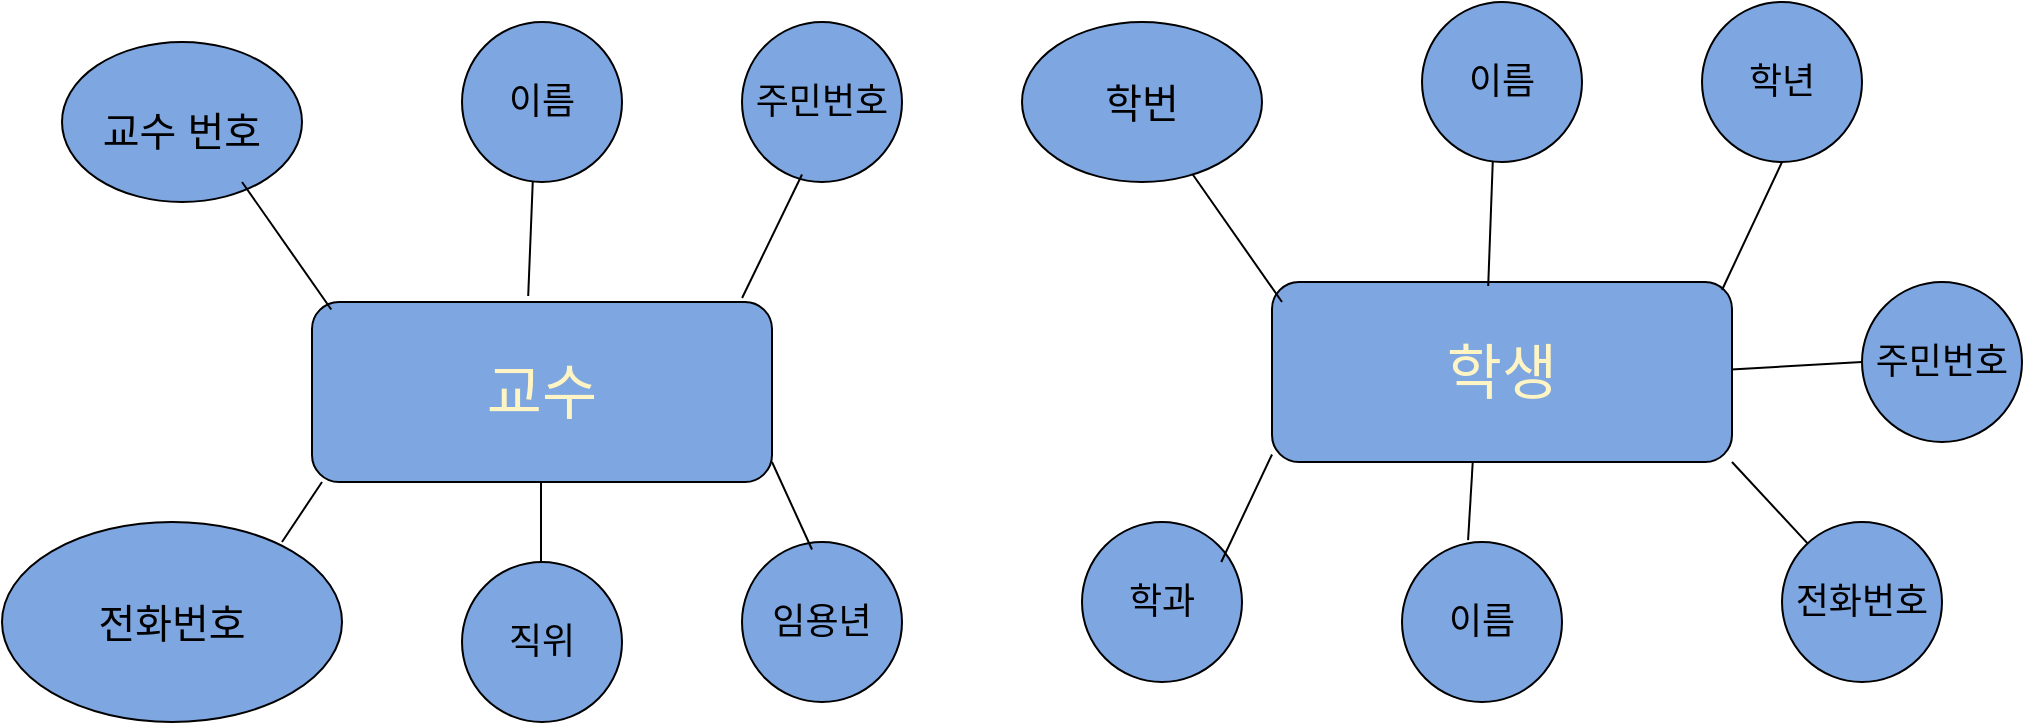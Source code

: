 <mxfile version="14.4.8" type="github">
  <diagram id="EVi0bnTHQeL29orYOwMS" name="Page-1">
    <mxGraphModel dx="1422" dy="705" grid="1" gridSize="10" guides="1" tooltips="1" connect="1" arrows="1" fold="1" page="1" pageScale="1" pageWidth="827" pageHeight="1169" math="0" shadow="0">
      <root>
        <mxCell id="0" />
        <mxCell id="1" parent="0" />
        <mxCell id="NKVuOpV8bZDL1S9rBEGV-1" value="&lt;font style=&quot;font-size: 20px ; line-height: 10%&quot;&gt;&amp;nbsp;&lt;br&gt;&lt;font style=&quot;vertical-align: inherit ; font-size: 20px&quot;&gt;&lt;font style=&quot;vertical-align: inherit ; font-size: 20px&quot;&gt;&lt;font style=&quot;vertical-align: inherit ; font-size: 20px&quot;&gt;&lt;font style=&quot;vertical-align: inherit ; font-size: 20px&quot;&gt;교수 번호&lt;/font&gt;&lt;/font&gt;&lt;/font&gt;&lt;/font&gt;&lt;/font&gt;" style="ellipse;whiteSpace=wrap;html=1;fillColor=#7EA6E0;" parent="1" vertex="1">
          <mxGeometry x="100" y="50" width="120" height="80" as="geometry" />
        </mxCell>
        <mxCell id="NKVuOpV8bZDL1S9rBEGV-2" value="&lt;font style=&quot;vertical-align: inherit&quot;&gt;&lt;font style=&quot;vertical-align: inherit&quot;&gt;&lt;font style=&quot;vertical-align: inherit&quot;&gt;&lt;font style=&quot;vertical-align: inherit&quot;&gt;&lt;font style=&quot;vertical-align: inherit ; font-size: 18px&quot;&gt;&lt;font style=&quot;vertical-align: inherit ; line-height: 0% ; font-size: 18px&quot;&gt;&lt;font style=&quot;vertical-align: inherit ; font-size: 18px&quot;&gt;&lt;font style=&quot;vertical-align: inherit ; font-size: 18px&quot;&gt;이름&lt;/font&gt;&lt;/font&gt;&lt;/font&gt;&lt;/font&gt;&lt;/font&gt;&lt;/font&gt;&lt;/font&gt;&lt;/font&gt;" style="ellipse;whiteSpace=wrap;html=1;aspect=fixed;fillColor=#7EA6E0;" parent="1" vertex="1">
          <mxGeometry x="300" y="40" width="80" height="80" as="geometry" />
        </mxCell>
        <mxCell id="NKVuOpV8bZDL1S9rBEGV-3" value="&lt;span style=&quot;font-size: 18px&quot;&gt;주민번호&lt;/span&gt;" style="ellipse;whiteSpace=wrap;html=1;aspect=fixed;fillColor=#7EA6E0;" parent="1" vertex="1">
          <mxGeometry x="440" y="40" width="80" height="80" as="geometry" />
        </mxCell>
        <mxCell id="NKVuOpV8bZDL1S9rBEGV-4" value="&lt;font style=&quot;vertical-align: inherit&quot;&gt;&lt;font style=&quot;vertical-align: inherit&quot;&gt;&lt;font style=&quot;vertical-align: inherit ; font-size: 30px&quot;&gt;&lt;font style=&quot;vertical-align: inherit ; font-size: 30px&quot;&gt;&lt;font style=&quot;vertical-align: inherit ; font-size: 30px&quot;&gt;&lt;font color=&quot;#fff4c3&quot; style=&quot;vertical-align: inherit ; font-size: 30px&quot;&gt;교수&lt;/font&gt;&lt;/font&gt;&lt;/font&gt;&lt;/font&gt;&lt;/font&gt;&lt;/font&gt;" style="rounded=1;whiteSpace=wrap;html=1;fillColor=#7EA6E0;" parent="1" vertex="1">
          <mxGeometry x="225" y="180" width="230" height="90" as="geometry" />
        </mxCell>
        <mxCell id="NKVuOpV8bZDL1S9rBEGV-14" value="&lt;span style=&quot;font-size: 20px&quot;&gt;학번&lt;/span&gt;" style="ellipse;whiteSpace=wrap;html=1;fillColor=#7EA6E0;" parent="1" vertex="1">
          <mxGeometry x="580" y="40" width="120" height="80" as="geometry" />
        </mxCell>
        <mxCell id="NKVuOpV8bZDL1S9rBEGV-15" value="&lt;font style=&quot;vertical-align: inherit&quot;&gt;&lt;font style=&quot;vertical-align: inherit&quot;&gt;&lt;font style=&quot;vertical-align: inherit&quot;&gt;&lt;font style=&quot;vertical-align: inherit&quot;&gt;&lt;font style=&quot;vertical-align: inherit ; font-size: 18px&quot;&gt;&lt;font style=&quot;vertical-align: inherit ; line-height: 0% ; font-size: 18px&quot;&gt;&lt;font style=&quot;vertical-align: inherit ; font-size: 18px&quot;&gt;&lt;font style=&quot;vertical-align: inherit ; font-size: 18px&quot;&gt;이름&lt;/font&gt;&lt;/font&gt;&lt;/font&gt;&lt;/font&gt;&lt;/font&gt;&lt;/font&gt;&lt;/font&gt;&lt;/font&gt;" style="ellipse;whiteSpace=wrap;html=1;aspect=fixed;fillColor=#7EA6E0;" parent="1" vertex="1">
          <mxGeometry x="780" y="30" width="80" height="80" as="geometry" />
        </mxCell>
        <mxCell id="NKVuOpV8bZDL1S9rBEGV-16" value="&lt;span style=&quot;font-size: 18px&quot;&gt;학년&lt;/span&gt;" style="ellipse;whiteSpace=wrap;html=1;aspect=fixed;fillColor=#7EA6E0;" parent="1" vertex="1">
          <mxGeometry x="920" y="30" width="80" height="80" as="geometry" />
        </mxCell>
        <mxCell id="NKVuOpV8bZDL1S9rBEGV-17" value="&lt;font color=&quot;#fff4c3&quot;&gt;&lt;span style=&quot;font-size: 30px&quot;&gt;학생&lt;/span&gt;&lt;/font&gt;" style="rounded=1;whiteSpace=wrap;html=1;fillColor=#7EA6E0;" parent="1" vertex="1">
          <mxGeometry x="705" y="170" width="230" height="90" as="geometry" />
        </mxCell>
        <mxCell id="NKVuOpV8bZDL1S9rBEGV-18" value="" style="endArrow=none;html=1;" parent="1" target="NKVuOpV8bZDL1S9rBEGV-14" edge="1">
          <mxGeometry width="50" height="50" relative="1" as="geometry">
            <mxPoint x="710" y="180" as="sourcePoint" />
            <mxPoint x="720" y="120" as="targetPoint" />
          </mxGeometry>
        </mxCell>
        <mxCell id="NKVuOpV8bZDL1S9rBEGV-19" value="" style="endArrow=none;html=1;" parent="1" edge="1">
          <mxGeometry width="50" height="50" relative="1" as="geometry">
            <mxPoint x="930" y="174" as="sourcePoint" />
            <mxPoint x="960.003" y="109.997" as="targetPoint" />
            <Array as="points" />
          </mxGeometry>
        </mxCell>
        <mxCell id="NKVuOpV8bZDL1S9rBEGV-20" value="" style="endArrow=none;html=1;exitX=0.47;exitY=0.022;exitDx=0;exitDy=0;exitPerimeter=0;" parent="1" source="NKVuOpV8bZDL1S9rBEGV-17" edge="1">
          <mxGeometry width="50" height="50" relative="1" as="geometry">
            <mxPoint x="815" y="174" as="sourcePoint" />
            <mxPoint x="815.373" y="109.997" as="targetPoint" />
          </mxGeometry>
        </mxCell>
        <mxCell id="HwjNAr2LJ1iFpGT7JC7S-36" value="&lt;span style=&quot;font-size: 20px&quot;&gt;전화번호&lt;/span&gt;" style="ellipse;whiteSpace=wrap;html=1;fillColor=#7EA6E0;" vertex="1" parent="1">
          <mxGeometry x="70" y="290" width="170" height="100" as="geometry" />
        </mxCell>
        <mxCell id="HwjNAr2LJ1iFpGT7JC7S-38" value="&lt;span style=&quot;font-size: 18px&quot;&gt;직위&lt;/span&gt;" style="ellipse;whiteSpace=wrap;html=1;aspect=fixed;fillColor=#7EA6E0;" vertex="1" parent="1">
          <mxGeometry x="300" y="310" width="80" height="80" as="geometry" />
        </mxCell>
        <mxCell id="HwjNAr2LJ1iFpGT7JC7S-40" value="&lt;span style=&quot;font-size: 18px&quot;&gt;임용년&lt;/span&gt;" style="ellipse;whiteSpace=wrap;html=1;aspect=fixed;fillColor=#7EA6E0;" vertex="1" parent="1">
          <mxGeometry x="440" y="300" width="80" height="80" as="geometry" />
        </mxCell>
        <mxCell id="HwjNAr2LJ1iFpGT7JC7S-43" value="&lt;font style=&quot;vertical-align: inherit&quot;&gt;&lt;font style=&quot;vertical-align: inherit&quot;&gt;&lt;font style=&quot;vertical-align: inherit&quot;&gt;&lt;font style=&quot;vertical-align: inherit&quot;&gt;&lt;font style=&quot;vertical-align: inherit ; font-size: 18px&quot;&gt;&lt;font style=&quot;vertical-align: inherit ; line-height: 0% ; font-size: 18px&quot;&gt;&lt;font style=&quot;vertical-align: inherit ; font-size: 18px&quot;&gt;&lt;font style=&quot;vertical-align: inherit ; font-size: 18px&quot;&gt;이름&lt;/font&gt;&lt;/font&gt;&lt;/font&gt;&lt;/font&gt;&lt;/font&gt;&lt;/font&gt;&lt;/font&gt;&lt;/font&gt;" style="ellipse;whiteSpace=wrap;html=1;aspect=fixed;fillColor=#7EA6E0;" vertex="1" parent="1">
          <mxGeometry x="770" y="300" width="80" height="80" as="geometry" />
        </mxCell>
        <mxCell id="HwjNAr2LJ1iFpGT7JC7S-44" value="&lt;span style=&quot;font-size: 18px&quot;&gt;학과&lt;/span&gt;" style="ellipse;whiteSpace=wrap;html=1;aspect=fixed;fillColor=#7EA6E0;" vertex="1" parent="1">
          <mxGeometry x="610" y="290" width="80" height="80" as="geometry" />
        </mxCell>
        <mxCell id="HwjNAr2LJ1iFpGT7JC7S-70" value="&lt;span style=&quot;font-size: 18px&quot;&gt;주민번호&lt;/span&gt;" style="ellipse;whiteSpace=wrap;html=1;aspect=fixed;fillColor=#7EA6E0;" vertex="1" parent="1">
          <mxGeometry x="1000" y="170" width="80" height="80" as="geometry" />
        </mxCell>
        <mxCell id="HwjNAr2LJ1iFpGT7JC7S-71" value="&lt;span style=&quot;font-size: 18px&quot;&gt;전화번호&lt;/span&gt;" style="ellipse;whiteSpace=wrap;html=1;aspect=fixed;fillColor=#7EA6E0;" vertex="1" parent="1">
          <mxGeometry x="960" y="290" width="80" height="80" as="geometry" />
        </mxCell>
        <mxCell id="HwjNAr2LJ1iFpGT7JC7S-75" value="" style="endArrow=none;html=1;" edge="1" parent="1">
          <mxGeometry width="50" height="50" relative="1" as="geometry">
            <mxPoint x="234.63" y="183.75" as="sourcePoint" />
            <mxPoint x="190.003" y="119.997" as="targetPoint" />
          </mxGeometry>
        </mxCell>
        <mxCell id="HwjNAr2LJ1iFpGT7JC7S-76" value="" style="endArrow=none;html=1;" edge="1" parent="1">
          <mxGeometry width="50" height="50" relative="1" as="geometry">
            <mxPoint x="475" y="303.75" as="sourcePoint" />
            <mxPoint x="455" y="260" as="targetPoint" />
          </mxGeometry>
        </mxCell>
        <mxCell id="HwjNAr2LJ1iFpGT7JC7S-77" value="" style="endArrow=none;html=1;exitX=0.935;exitY=-0.022;exitDx=0;exitDy=0;exitPerimeter=0;" edge="1" parent="1" source="NKVuOpV8bZDL1S9rBEGV-4">
          <mxGeometry width="50" height="50" relative="1" as="geometry">
            <mxPoint x="514.63" y="180" as="sourcePoint" />
            <mxPoint x="470.003" y="116.247" as="targetPoint" />
          </mxGeometry>
        </mxCell>
        <mxCell id="HwjNAr2LJ1iFpGT7JC7S-78" value="" style="endArrow=none;html=1;exitX=0.47;exitY=-0.033;exitDx=0;exitDy=0;exitPerimeter=0;" edge="1" parent="1" source="NKVuOpV8bZDL1S9rBEGV-4">
          <mxGeometry width="50" height="50" relative="1" as="geometry">
            <mxPoint x="380" y="183.75" as="sourcePoint" />
            <mxPoint x="335.373" y="119.997" as="targetPoint" />
          </mxGeometry>
        </mxCell>
        <mxCell id="HwjNAr2LJ1iFpGT7JC7S-79" value="" style="endArrow=none;html=1;exitX=0.413;exitY=-0.012;exitDx=0;exitDy=0;exitPerimeter=0;" edge="1" parent="1" source="HwjNAr2LJ1iFpGT7JC7S-43">
          <mxGeometry width="50" height="50" relative="1" as="geometry">
            <mxPoint x="850" y="323.75" as="sourcePoint" />
            <mxPoint x="805.373" y="259.997" as="targetPoint" />
          </mxGeometry>
        </mxCell>
        <mxCell id="HwjNAr2LJ1iFpGT7JC7S-80" value="" style="endArrow=none;html=1;" edge="1" parent="1">
          <mxGeometry width="50" height="50" relative="1" as="geometry">
            <mxPoint x="210" y="300" as="sourcePoint" />
            <mxPoint x="230" y="270" as="targetPoint" />
            <Array as="points">
              <mxPoint x="210" y="300" />
            </Array>
          </mxGeometry>
        </mxCell>
        <mxCell id="HwjNAr2LJ1iFpGT7JC7S-81" value="" style="endArrow=none;html=1;" edge="1" parent="1">
          <mxGeometry width="50" height="50" relative="1" as="geometry">
            <mxPoint x="339.5" y="310" as="sourcePoint" />
            <mxPoint x="339.503" y="269.997" as="targetPoint" />
          </mxGeometry>
        </mxCell>
        <mxCell id="HwjNAr2LJ1iFpGT7JC7S-82" value="" style="endArrow=none;html=1;" edge="1" parent="1" source="HwjNAr2LJ1iFpGT7JC7S-71">
          <mxGeometry width="50" height="50" relative="1" as="geometry">
            <mxPoint x="979.63" y="290" as="sourcePoint" />
            <mxPoint x="935" y="260" as="targetPoint" />
            <Array as="points" />
          </mxGeometry>
        </mxCell>
        <mxCell id="HwjNAr2LJ1iFpGT7JC7S-83" value="" style="endArrow=none;html=1;entryX=0;entryY=0.5;entryDx=0;entryDy=0;" edge="1" parent="1" target="HwjNAr2LJ1iFpGT7JC7S-70">
          <mxGeometry width="50" height="50" relative="1" as="geometry">
            <mxPoint x="934.63" y="213.75" as="sourcePoint" />
            <mxPoint x="1000.003" y="149.997" as="targetPoint" />
          </mxGeometry>
        </mxCell>
        <mxCell id="HwjNAr2LJ1iFpGT7JC7S-84" value="" style="endArrow=none;html=1;" edge="1" parent="1">
          <mxGeometry width="50" height="50" relative="1" as="geometry">
            <mxPoint x="679.63" y="310" as="sourcePoint" />
            <mxPoint x="705.003" y="256.247" as="targetPoint" />
          </mxGeometry>
        </mxCell>
      </root>
    </mxGraphModel>
  </diagram>
</mxfile>
